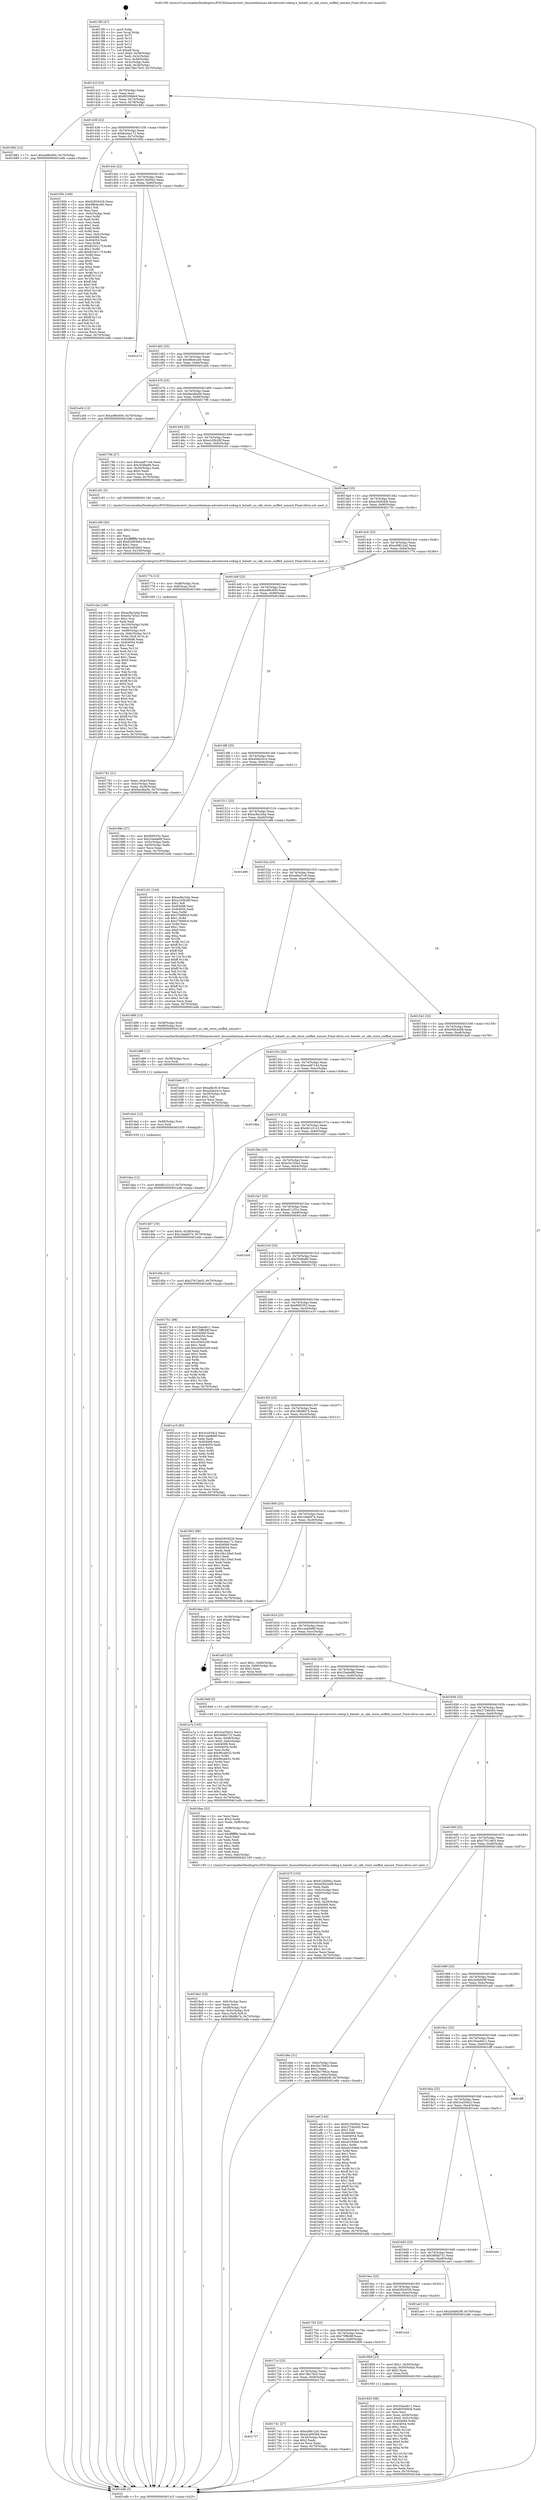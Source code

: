 digraph "0x4013f0" {
  label = "0x4013f0 (/mnt/c/Users/mathe/Desktop/tcc/POCII/binaries/extr_linuxnetbatman-advnetwork-coding.h_batadv_nc_skb_store_sniffed_unicast_Final-ollvm.out::main(0))"
  labelloc = "t"
  node[shape=record]

  Entry [label="",width=0.3,height=0.3,shape=circle,fillcolor=black,style=filled]
  "0x40141f" [label="{
     0x40141f [23]\l
     | [instrs]\l
     &nbsp;&nbsp;0x40141f \<+3\>: mov -0x70(%rbp),%eax\l
     &nbsp;&nbsp;0x401422 \<+2\>: mov %eax,%ecx\l
     &nbsp;&nbsp;0x401424 \<+6\>: sub $0x803568c8,%ecx\l
     &nbsp;&nbsp;0x40142a \<+3\>: mov %eax,-0x74(%rbp)\l
     &nbsp;&nbsp;0x40142d \<+3\>: mov %ecx,-0x78(%rbp)\l
     &nbsp;&nbsp;0x401430 \<+6\>: je 0000000000401882 \<main+0x492\>\l
  }"]
  "0x401882" [label="{
     0x401882 [12]\l
     | [instrs]\l
     &nbsp;&nbsp;0x401882 \<+7\>: movl $0xa4f6c600,-0x70(%rbp)\l
     &nbsp;&nbsp;0x401889 \<+5\>: jmp 0000000000401edb \<main+0xaeb\>\l
  }"]
  "0x401436" [label="{
     0x401436 [22]\l
     | [instrs]\l
     &nbsp;&nbsp;0x401436 \<+5\>: jmp 000000000040143b \<main+0x4b\>\l
     &nbsp;&nbsp;0x40143b \<+3\>: mov -0x74(%rbp),%eax\l
     &nbsp;&nbsp;0x40143e \<+5\>: sub $0x8ceea172,%eax\l
     &nbsp;&nbsp;0x401443 \<+3\>: mov %eax,-0x7c(%rbp)\l
     &nbsp;&nbsp;0x401446 \<+6\>: je 000000000040195b \<main+0x56b\>\l
  }"]
  Exit [label="",width=0.3,height=0.3,shape=circle,fillcolor=black,style=filled,peripheries=2]
  "0x40195b" [label="{
     0x40195b [169]\l
     | [instrs]\l
     &nbsp;&nbsp;0x40195b \<+5\>: mov $0x62834526,%eax\l
     &nbsp;&nbsp;0x401960 \<+5\>: mov $0x98b4ccb0,%ecx\l
     &nbsp;&nbsp;0x401965 \<+2\>: mov $0x1,%dl\l
     &nbsp;&nbsp;0x401967 \<+2\>: xor %esi,%esi\l
     &nbsp;&nbsp;0x401969 \<+3\>: mov -0x5c(%rbp),%edi\l
     &nbsp;&nbsp;0x40196c \<+3\>: mov %esi,%r8d\l
     &nbsp;&nbsp;0x40196f \<+3\>: sub %edi,%r8d\l
     &nbsp;&nbsp;0x401972 \<+2\>: mov %esi,%edi\l
     &nbsp;&nbsp;0x401974 \<+3\>: sub $0x1,%edi\l
     &nbsp;&nbsp;0x401977 \<+3\>: add %edi,%r8d\l
     &nbsp;&nbsp;0x40197a \<+3\>: sub %r8d,%esi\l
     &nbsp;&nbsp;0x40197d \<+3\>: mov %esi,-0x5c(%rbp)\l
     &nbsp;&nbsp;0x401980 \<+7\>: mov 0x404068,%esi\l
     &nbsp;&nbsp;0x401987 \<+7\>: mov 0x404054,%edi\l
     &nbsp;&nbsp;0x40198e \<+3\>: mov %esi,%r8d\l
     &nbsp;&nbsp;0x401991 \<+7\>: sub $0x823d117f,%r8d\l
     &nbsp;&nbsp;0x401998 \<+4\>: sub $0x1,%r8d\l
     &nbsp;&nbsp;0x40199c \<+7\>: add $0x823d117f,%r8d\l
     &nbsp;&nbsp;0x4019a3 \<+4\>: imul %r8d,%esi\l
     &nbsp;&nbsp;0x4019a7 \<+3\>: and $0x1,%esi\l
     &nbsp;&nbsp;0x4019aa \<+3\>: cmp $0x0,%esi\l
     &nbsp;&nbsp;0x4019ad \<+4\>: sete %r9b\l
     &nbsp;&nbsp;0x4019b1 \<+3\>: cmp $0xa,%edi\l
     &nbsp;&nbsp;0x4019b4 \<+4\>: setl %r10b\l
     &nbsp;&nbsp;0x4019b8 \<+3\>: mov %r9b,%r11b\l
     &nbsp;&nbsp;0x4019bb \<+4\>: xor $0xff,%r11b\l
     &nbsp;&nbsp;0x4019bf \<+3\>: mov %r10b,%bl\l
     &nbsp;&nbsp;0x4019c2 \<+3\>: xor $0xff,%bl\l
     &nbsp;&nbsp;0x4019c5 \<+3\>: xor $0x0,%dl\l
     &nbsp;&nbsp;0x4019c8 \<+3\>: mov %r11b,%r14b\l
     &nbsp;&nbsp;0x4019cb \<+4\>: and $0x0,%r14b\l
     &nbsp;&nbsp;0x4019cf \<+3\>: and %dl,%r9b\l
     &nbsp;&nbsp;0x4019d2 \<+3\>: mov %bl,%r15b\l
     &nbsp;&nbsp;0x4019d5 \<+4\>: and $0x0,%r15b\l
     &nbsp;&nbsp;0x4019d9 \<+3\>: and %dl,%r10b\l
     &nbsp;&nbsp;0x4019dc \<+3\>: or %r9b,%r14b\l
     &nbsp;&nbsp;0x4019df \<+3\>: or %r10b,%r15b\l
     &nbsp;&nbsp;0x4019e2 \<+3\>: xor %r15b,%r14b\l
     &nbsp;&nbsp;0x4019e5 \<+3\>: or %bl,%r11b\l
     &nbsp;&nbsp;0x4019e8 \<+4\>: xor $0xff,%r11b\l
     &nbsp;&nbsp;0x4019ec \<+3\>: or $0x0,%dl\l
     &nbsp;&nbsp;0x4019ef \<+3\>: and %dl,%r11b\l
     &nbsp;&nbsp;0x4019f2 \<+3\>: or %r11b,%r14b\l
     &nbsp;&nbsp;0x4019f5 \<+4\>: test $0x1,%r14b\l
     &nbsp;&nbsp;0x4019f9 \<+3\>: cmovne %ecx,%eax\l
     &nbsp;&nbsp;0x4019fc \<+3\>: mov %eax,-0x70(%rbp)\l
     &nbsp;&nbsp;0x4019ff \<+5\>: jmp 0000000000401edb \<main+0xaeb\>\l
  }"]
  "0x40144c" [label="{
     0x40144c [22]\l
     | [instrs]\l
     &nbsp;&nbsp;0x40144c \<+5\>: jmp 0000000000401451 \<main+0x61\>\l
     &nbsp;&nbsp;0x401451 \<+3\>: mov -0x74(%rbp),%eax\l
     &nbsp;&nbsp;0x401454 \<+5\>: sub $0x912b0942,%eax\l
     &nbsp;&nbsp;0x401459 \<+3\>: mov %eax,-0x80(%rbp)\l
     &nbsp;&nbsp;0x40145c \<+6\>: je 0000000000401e7a \<main+0xa8a\>\l
  }"]
  "0x401dae" [label="{
     0x401dae [12]\l
     | [instrs]\l
     &nbsp;&nbsp;0x401dae \<+7\>: movl $0xdb1c21c3,-0x70(%rbp)\l
     &nbsp;&nbsp;0x401db5 \<+5\>: jmp 0000000000401edb \<main+0xaeb\>\l
  }"]
  "0x401e7a" [label="{
     0x401e7a\l
  }", style=dashed]
  "0x401462" [label="{
     0x401462 [25]\l
     | [instrs]\l
     &nbsp;&nbsp;0x401462 \<+5\>: jmp 0000000000401467 \<main+0x77\>\l
     &nbsp;&nbsp;0x401467 \<+3\>: mov -0x74(%rbp),%eax\l
     &nbsp;&nbsp;0x40146a \<+5\>: sub $0x98b4ccb0,%eax\l
     &nbsp;&nbsp;0x40146f \<+6\>: mov %eax,-0x84(%rbp)\l
     &nbsp;&nbsp;0x401475 \<+6\>: je 0000000000401a04 \<main+0x614\>\l
  }"]
  "0x401da2" [label="{
     0x401da2 [12]\l
     | [instrs]\l
     &nbsp;&nbsp;0x401da2 \<+4\>: mov -0x68(%rbp),%rsi\l
     &nbsp;&nbsp;0x401da6 \<+3\>: mov %rsi,%rdi\l
     &nbsp;&nbsp;0x401da9 \<+5\>: call 0000000000401030 \<free@plt\>\l
     | [calls]\l
     &nbsp;&nbsp;0x401030 \{1\} (unknown)\l
  }"]
  "0x401a04" [label="{
     0x401a04 [12]\l
     | [instrs]\l
     &nbsp;&nbsp;0x401a04 \<+7\>: movl $0xa4f6c600,-0x70(%rbp)\l
     &nbsp;&nbsp;0x401a0b \<+5\>: jmp 0000000000401edb \<main+0xaeb\>\l
  }"]
  "0x40147b" [label="{
     0x40147b [25]\l
     | [instrs]\l
     &nbsp;&nbsp;0x40147b \<+5\>: jmp 0000000000401480 \<main+0x90\>\l
     &nbsp;&nbsp;0x401480 \<+3\>: mov -0x74(%rbp),%eax\l
     &nbsp;&nbsp;0x401483 \<+5\>: sub $0x9acdbe5b,%eax\l
     &nbsp;&nbsp;0x401488 \<+6\>: mov %eax,-0x88(%rbp)\l
     &nbsp;&nbsp;0x40148e \<+6\>: je 0000000000401796 \<main+0x3a6\>\l
  }"]
  "0x401d96" [label="{
     0x401d96 [12]\l
     | [instrs]\l
     &nbsp;&nbsp;0x401d96 \<+4\>: mov -0x58(%rbp),%rsi\l
     &nbsp;&nbsp;0x401d9a \<+3\>: mov %rsi,%rdi\l
     &nbsp;&nbsp;0x401d9d \<+5\>: call 0000000000401030 \<free@plt\>\l
     | [calls]\l
     &nbsp;&nbsp;0x401030 \{1\} (unknown)\l
  }"]
  "0x401796" [label="{
     0x401796 [27]\l
     | [instrs]\l
     &nbsp;&nbsp;0x401796 \<+5\>: mov $0xcea87144,%eax\l
     &nbsp;&nbsp;0x40179b \<+5\>: mov $0x3548a89,%ecx\l
     &nbsp;&nbsp;0x4017a0 \<+3\>: mov -0x30(%rbp),%edx\l
     &nbsp;&nbsp;0x4017a3 \<+3\>: cmp $0x0,%edx\l
     &nbsp;&nbsp;0x4017a6 \<+3\>: cmove %ecx,%eax\l
     &nbsp;&nbsp;0x4017a9 \<+3\>: mov %eax,-0x70(%rbp)\l
     &nbsp;&nbsp;0x4017ac \<+5\>: jmp 0000000000401edb \<main+0xaeb\>\l
  }"]
  "0x401494" [label="{
     0x401494 [25]\l
     | [instrs]\l
     &nbsp;&nbsp;0x401494 \<+5\>: jmp 0000000000401499 \<main+0xa9\>\l
     &nbsp;&nbsp;0x401499 \<+3\>: mov -0x74(%rbp),%eax\l
     &nbsp;&nbsp;0x40149c \<+5\>: sub $0xa1d3b28f,%eax\l
     &nbsp;&nbsp;0x4014a1 \<+6\>: mov %eax,-0x8c(%rbp)\l
     &nbsp;&nbsp;0x4014a7 \<+6\>: je 0000000000401c91 \<main+0x8a1\>\l
  }"]
  "0x401cbe" [label="{
     0x401cbe [160]\l
     | [instrs]\l
     &nbsp;&nbsp;0x401cbe \<+5\>: mov $0xac8a1b4a,%ecx\l
     &nbsp;&nbsp;0x401cc3 \<+5\>: mov $0xe5a7d3a3,%edx\l
     &nbsp;&nbsp;0x401cc8 \<+3\>: mov $0x1,%sil\l
     &nbsp;&nbsp;0x401ccb \<+2\>: xor %edi,%edi\l
     &nbsp;&nbsp;0x401ccd \<+7\>: mov -0x100(%rbp),%r8d\l
     &nbsp;&nbsp;0x401cd4 \<+4\>: imul %eax,%r8d\l
     &nbsp;&nbsp;0x401cd8 \<+4\>: mov -0x68(%rbp),%r9\l
     &nbsp;&nbsp;0x401cdc \<+4\>: movslq -0x6c(%rbp),%r10\l
     &nbsp;&nbsp;0x401ce0 \<+4\>: mov %r8d,(%r9,%r10,4)\l
     &nbsp;&nbsp;0x401ce4 \<+7\>: mov 0x404068,%eax\l
     &nbsp;&nbsp;0x401ceb \<+8\>: mov 0x404054,%r8d\l
     &nbsp;&nbsp;0x401cf3 \<+3\>: sub $0x1,%edi\l
     &nbsp;&nbsp;0x401cf6 \<+3\>: mov %eax,%r11d\l
     &nbsp;&nbsp;0x401cf9 \<+3\>: add %edi,%r11d\l
     &nbsp;&nbsp;0x401cfc \<+4\>: imul %r11d,%eax\l
     &nbsp;&nbsp;0x401d00 \<+3\>: and $0x1,%eax\l
     &nbsp;&nbsp;0x401d03 \<+3\>: cmp $0x0,%eax\l
     &nbsp;&nbsp;0x401d06 \<+3\>: sete %bl\l
     &nbsp;&nbsp;0x401d09 \<+4\>: cmp $0xa,%r8d\l
     &nbsp;&nbsp;0x401d0d \<+4\>: setl %r14b\l
     &nbsp;&nbsp;0x401d11 \<+3\>: mov %bl,%r15b\l
     &nbsp;&nbsp;0x401d14 \<+4\>: xor $0xff,%r15b\l
     &nbsp;&nbsp;0x401d18 \<+3\>: mov %r14b,%r12b\l
     &nbsp;&nbsp;0x401d1b \<+4\>: xor $0xff,%r12b\l
     &nbsp;&nbsp;0x401d1f \<+4\>: xor $0x0,%sil\l
     &nbsp;&nbsp;0x401d23 \<+3\>: mov %r15b,%r13b\l
     &nbsp;&nbsp;0x401d26 \<+4\>: and $0x0,%r13b\l
     &nbsp;&nbsp;0x401d2a \<+3\>: and %sil,%bl\l
     &nbsp;&nbsp;0x401d2d \<+3\>: mov %r12b,%al\l
     &nbsp;&nbsp;0x401d30 \<+2\>: and $0x0,%al\l
     &nbsp;&nbsp;0x401d32 \<+3\>: and %sil,%r14b\l
     &nbsp;&nbsp;0x401d35 \<+3\>: or %bl,%r13b\l
     &nbsp;&nbsp;0x401d38 \<+3\>: or %r14b,%al\l
     &nbsp;&nbsp;0x401d3b \<+3\>: xor %al,%r13b\l
     &nbsp;&nbsp;0x401d3e \<+3\>: or %r12b,%r15b\l
     &nbsp;&nbsp;0x401d41 \<+4\>: xor $0xff,%r15b\l
     &nbsp;&nbsp;0x401d45 \<+4\>: or $0x0,%sil\l
     &nbsp;&nbsp;0x401d49 \<+3\>: and %sil,%r15b\l
     &nbsp;&nbsp;0x401d4c \<+3\>: or %r15b,%r13b\l
     &nbsp;&nbsp;0x401d4f \<+4\>: test $0x1,%r13b\l
     &nbsp;&nbsp;0x401d53 \<+3\>: cmovne %edx,%ecx\l
     &nbsp;&nbsp;0x401d56 \<+3\>: mov %ecx,-0x70(%rbp)\l
     &nbsp;&nbsp;0x401d59 \<+5\>: jmp 0000000000401edb \<main+0xaeb\>\l
  }"]
  "0x401c91" [label="{
     0x401c91 [5]\l
     | [instrs]\l
     &nbsp;&nbsp;0x401c91 \<+5\>: call 0000000000401160 \<next_i\>\l
     | [calls]\l
     &nbsp;&nbsp;0x401160 \{1\} (/mnt/c/Users/mathe/Desktop/tcc/POCII/binaries/extr_linuxnetbatman-advnetwork-coding.h_batadv_nc_skb_store_sniffed_unicast_Final-ollvm.out::next_i)\l
  }"]
  "0x4014ad" [label="{
     0x4014ad [25]\l
     | [instrs]\l
     &nbsp;&nbsp;0x4014ad \<+5\>: jmp 00000000004014b2 \<main+0xc2\>\l
     &nbsp;&nbsp;0x4014b2 \<+3\>: mov -0x74(%rbp),%eax\l
     &nbsp;&nbsp;0x4014b5 \<+5\>: sub $0xa24063b8,%eax\l
     &nbsp;&nbsp;0x4014ba \<+6\>: mov %eax,-0x90(%rbp)\l
     &nbsp;&nbsp;0x4014c0 \<+6\>: je 000000000040175c \<main+0x36c\>\l
  }"]
  "0x401c96" [label="{
     0x401c96 [40]\l
     | [instrs]\l
     &nbsp;&nbsp;0x401c96 \<+5\>: mov $0x2,%ecx\l
     &nbsp;&nbsp;0x401c9b \<+1\>: cltd\l
     &nbsp;&nbsp;0x401c9c \<+2\>: idiv %ecx\l
     &nbsp;&nbsp;0x401c9e \<+6\>: imul $0xfffffffe,%edx,%ecx\l
     &nbsp;&nbsp;0x401ca4 \<+6\>: add $0x92d93b63,%ecx\l
     &nbsp;&nbsp;0x401caa \<+3\>: add $0x1,%ecx\l
     &nbsp;&nbsp;0x401cad \<+6\>: sub $0x92d93b63,%ecx\l
     &nbsp;&nbsp;0x401cb3 \<+6\>: mov %ecx,-0x100(%rbp)\l
     &nbsp;&nbsp;0x401cb9 \<+5\>: call 0000000000401160 \<next_i\>\l
     | [calls]\l
     &nbsp;&nbsp;0x401160 \{1\} (/mnt/c/Users/mathe/Desktop/tcc/POCII/binaries/extr_linuxnetbatman-advnetwork-coding.h_batadv_nc_skb_store_sniffed_unicast_Final-ollvm.out::next_i)\l
  }"]
  "0x40175c" [label="{
     0x40175c\l
  }", style=dashed]
  "0x4014c6" [label="{
     0x4014c6 [25]\l
     | [instrs]\l
     &nbsp;&nbsp;0x4014c6 \<+5\>: jmp 00000000004014cb \<main+0xdb\>\l
     &nbsp;&nbsp;0x4014cb \<+3\>: mov -0x74(%rbp),%eax\l
     &nbsp;&nbsp;0x4014ce \<+5\>: sub $0xa39612a5,%eax\l
     &nbsp;&nbsp;0x4014d3 \<+6\>: mov %eax,-0x94(%rbp)\l
     &nbsp;&nbsp;0x4014d9 \<+6\>: je 0000000000401774 \<main+0x384\>\l
  }"]
  "0x401a7a" [label="{
     0x401a7a [105]\l
     | [instrs]\l
     &nbsp;&nbsp;0x401a7a \<+5\>: mov $0x3ca55dc2,%ecx\l
     &nbsp;&nbsp;0x401a7f \<+5\>: mov $0x56fdd731,%edx\l
     &nbsp;&nbsp;0x401a84 \<+4\>: mov %rax,-0x68(%rbp)\l
     &nbsp;&nbsp;0x401a88 \<+7\>: movl $0x0,-0x6c(%rbp)\l
     &nbsp;&nbsp;0x401a8f \<+7\>: mov 0x404068,%esi\l
     &nbsp;&nbsp;0x401a96 \<+8\>: mov 0x404054,%r8d\l
     &nbsp;&nbsp;0x401a9e \<+3\>: mov %esi,%r9d\l
     &nbsp;&nbsp;0x401aa1 \<+7\>: add $0x96cafe32,%r9d\l
     &nbsp;&nbsp;0x401aa8 \<+4\>: sub $0x1,%r9d\l
     &nbsp;&nbsp;0x401aac \<+7\>: sub $0x96cafe32,%r9d\l
     &nbsp;&nbsp;0x401ab3 \<+4\>: imul %r9d,%esi\l
     &nbsp;&nbsp;0x401ab7 \<+3\>: and $0x1,%esi\l
     &nbsp;&nbsp;0x401aba \<+3\>: cmp $0x0,%esi\l
     &nbsp;&nbsp;0x401abd \<+4\>: sete %r10b\l
     &nbsp;&nbsp;0x401ac1 \<+4\>: cmp $0xa,%r8d\l
     &nbsp;&nbsp;0x401ac5 \<+4\>: setl %r11b\l
     &nbsp;&nbsp;0x401ac9 \<+3\>: mov %r10b,%bl\l
     &nbsp;&nbsp;0x401acc \<+3\>: and %r11b,%bl\l
     &nbsp;&nbsp;0x401acf \<+3\>: xor %r11b,%r10b\l
     &nbsp;&nbsp;0x401ad2 \<+3\>: or %r10b,%bl\l
     &nbsp;&nbsp;0x401ad5 \<+3\>: test $0x1,%bl\l
     &nbsp;&nbsp;0x401ad8 \<+3\>: cmovne %edx,%ecx\l
     &nbsp;&nbsp;0x401adb \<+3\>: mov %ecx,-0x70(%rbp)\l
     &nbsp;&nbsp;0x401ade \<+5\>: jmp 0000000000401edb \<main+0xaeb\>\l
  }"]
  "0x401774" [label="{
     0x401774 [13]\l
     | [instrs]\l
     &nbsp;&nbsp;0x401774 \<+4\>: mov -0x48(%rbp),%rax\l
     &nbsp;&nbsp;0x401778 \<+4\>: mov 0x8(%rax),%rdi\l
     &nbsp;&nbsp;0x40177c \<+5\>: call 0000000000401060 \<atoi@plt\>\l
     | [calls]\l
     &nbsp;&nbsp;0x401060 \{1\} (unknown)\l
  }"]
  "0x4014df" [label="{
     0x4014df [25]\l
     | [instrs]\l
     &nbsp;&nbsp;0x4014df \<+5\>: jmp 00000000004014e4 \<main+0xf4\>\l
     &nbsp;&nbsp;0x4014e4 \<+3\>: mov -0x74(%rbp),%eax\l
     &nbsp;&nbsp;0x4014e7 \<+5\>: sub $0xa4f6c600,%eax\l
     &nbsp;&nbsp;0x4014ec \<+6\>: mov %eax,-0x98(%rbp)\l
     &nbsp;&nbsp;0x4014f2 \<+6\>: je 000000000040188e \<main+0x49e\>\l
  }"]
  "0x4018e2" [label="{
     0x4018e2 [33]\l
     | [instrs]\l
     &nbsp;&nbsp;0x4018e2 \<+6\>: mov -0xfc(%rbp),%ecx\l
     &nbsp;&nbsp;0x4018e8 \<+3\>: imul %eax,%ecx\l
     &nbsp;&nbsp;0x4018eb \<+4\>: mov -0x58(%rbp),%r8\l
     &nbsp;&nbsp;0x4018ef \<+4\>: movslq -0x5c(%rbp),%r9\l
     &nbsp;&nbsp;0x4018f3 \<+4\>: mov %ecx,(%r8,%r9,4)\l
     &nbsp;&nbsp;0x4018f7 \<+7\>: movl $0x186d8b74,-0x70(%rbp)\l
     &nbsp;&nbsp;0x4018fe \<+5\>: jmp 0000000000401edb \<main+0xaeb\>\l
  }"]
  "0x40188e" [label="{
     0x40188e [27]\l
     | [instrs]\l
     &nbsp;&nbsp;0x40188e \<+5\>: mov $0xf095352,%eax\l
     &nbsp;&nbsp;0x401893 \<+5\>: mov $0x23adad6f,%ecx\l
     &nbsp;&nbsp;0x401898 \<+3\>: mov -0x5c(%rbp),%edx\l
     &nbsp;&nbsp;0x40189b \<+3\>: cmp -0x50(%rbp),%edx\l
     &nbsp;&nbsp;0x40189e \<+3\>: cmovl %ecx,%eax\l
     &nbsp;&nbsp;0x4018a1 \<+3\>: mov %eax,-0x70(%rbp)\l
     &nbsp;&nbsp;0x4018a4 \<+5\>: jmp 0000000000401edb \<main+0xaeb\>\l
  }"]
  "0x4014f8" [label="{
     0x4014f8 [25]\l
     | [instrs]\l
     &nbsp;&nbsp;0x4014f8 \<+5\>: jmp 00000000004014fd \<main+0x10d\>\l
     &nbsp;&nbsp;0x4014fd \<+3\>: mov -0x74(%rbp),%eax\l
     &nbsp;&nbsp;0x401500 \<+5\>: sub $0xa5eb241e,%eax\l
     &nbsp;&nbsp;0x401505 \<+6\>: mov %eax,-0x9c(%rbp)\l
     &nbsp;&nbsp;0x40150b \<+6\>: je 0000000000401c01 \<main+0x811\>\l
  }"]
  "0x4018ae" [label="{
     0x4018ae [52]\l
     | [instrs]\l
     &nbsp;&nbsp;0x4018ae \<+2\>: xor %ecx,%ecx\l
     &nbsp;&nbsp;0x4018b0 \<+5\>: mov $0x2,%edx\l
     &nbsp;&nbsp;0x4018b5 \<+6\>: mov %edx,-0xf8(%rbp)\l
     &nbsp;&nbsp;0x4018bb \<+1\>: cltd\l
     &nbsp;&nbsp;0x4018bc \<+6\>: mov -0xf8(%rbp),%esi\l
     &nbsp;&nbsp;0x4018c2 \<+2\>: idiv %esi\l
     &nbsp;&nbsp;0x4018c4 \<+6\>: imul $0xfffffffe,%edx,%edx\l
     &nbsp;&nbsp;0x4018ca \<+2\>: mov %ecx,%edi\l
     &nbsp;&nbsp;0x4018cc \<+2\>: sub %edx,%edi\l
     &nbsp;&nbsp;0x4018ce \<+2\>: mov %ecx,%edx\l
     &nbsp;&nbsp;0x4018d0 \<+3\>: sub $0x1,%edx\l
     &nbsp;&nbsp;0x4018d3 \<+2\>: add %edx,%edi\l
     &nbsp;&nbsp;0x4018d5 \<+2\>: sub %edi,%ecx\l
     &nbsp;&nbsp;0x4018d7 \<+6\>: mov %ecx,-0xfc(%rbp)\l
     &nbsp;&nbsp;0x4018dd \<+5\>: call 0000000000401160 \<next_i\>\l
     | [calls]\l
     &nbsp;&nbsp;0x401160 \{1\} (/mnt/c/Users/mathe/Desktop/tcc/POCII/binaries/extr_linuxnetbatman-advnetwork-coding.h_batadv_nc_skb_store_sniffed_unicast_Final-ollvm.out::next_i)\l
  }"]
  "0x401c01" [label="{
     0x401c01 [144]\l
     | [instrs]\l
     &nbsp;&nbsp;0x401c01 \<+5\>: mov $0xac8a1b4a,%eax\l
     &nbsp;&nbsp;0x401c06 \<+5\>: mov $0xa1d3b28f,%ecx\l
     &nbsp;&nbsp;0x401c0b \<+2\>: mov $0x1,%dl\l
     &nbsp;&nbsp;0x401c0d \<+7\>: mov 0x404068,%esi\l
     &nbsp;&nbsp;0x401c14 \<+7\>: mov 0x404054,%edi\l
     &nbsp;&nbsp;0x401c1b \<+3\>: mov %esi,%r8d\l
     &nbsp;&nbsp;0x401c1e \<+7\>: add $0x37fe89cd,%r8d\l
     &nbsp;&nbsp;0x401c25 \<+4\>: sub $0x1,%r8d\l
     &nbsp;&nbsp;0x401c29 \<+7\>: sub $0x37fe89cd,%r8d\l
     &nbsp;&nbsp;0x401c30 \<+4\>: imul %r8d,%esi\l
     &nbsp;&nbsp;0x401c34 \<+3\>: and $0x1,%esi\l
     &nbsp;&nbsp;0x401c37 \<+3\>: cmp $0x0,%esi\l
     &nbsp;&nbsp;0x401c3a \<+4\>: sete %r9b\l
     &nbsp;&nbsp;0x401c3e \<+3\>: cmp $0xa,%edi\l
     &nbsp;&nbsp;0x401c41 \<+4\>: setl %r10b\l
     &nbsp;&nbsp;0x401c45 \<+3\>: mov %r9b,%r11b\l
     &nbsp;&nbsp;0x401c48 \<+4\>: xor $0xff,%r11b\l
     &nbsp;&nbsp;0x401c4c \<+3\>: mov %r10b,%bl\l
     &nbsp;&nbsp;0x401c4f \<+3\>: xor $0xff,%bl\l
     &nbsp;&nbsp;0x401c52 \<+3\>: xor $0x1,%dl\l
     &nbsp;&nbsp;0x401c55 \<+3\>: mov %r11b,%r14b\l
     &nbsp;&nbsp;0x401c58 \<+4\>: and $0xff,%r14b\l
     &nbsp;&nbsp;0x401c5c \<+3\>: and %dl,%r9b\l
     &nbsp;&nbsp;0x401c5f \<+3\>: mov %bl,%r15b\l
     &nbsp;&nbsp;0x401c62 \<+4\>: and $0xff,%r15b\l
     &nbsp;&nbsp;0x401c66 \<+3\>: and %dl,%r10b\l
     &nbsp;&nbsp;0x401c69 \<+3\>: or %r9b,%r14b\l
     &nbsp;&nbsp;0x401c6c \<+3\>: or %r10b,%r15b\l
     &nbsp;&nbsp;0x401c6f \<+3\>: xor %r15b,%r14b\l
     &nbsp;&nbsp;0x401c72 \<+3\>: or %bl,%r11b\l
     &nbsp;&nbsp;0x401c75 \<+4\>: xor $0xff,%r11b\l
     &nbsp;&nbsp;0x401c79 \<+3\>: or $0x1,%dl\l
     &nbsp;&nbsp;0x401c7c \<+3\>: and %dl,%r11b\l
     &nbsp;&nbsp;0x401c7f \<+3\>: or %r11b,%r14b\l
     &nbsp;&nbsp;0x401c82 \<+4\>: test $0x1,%r14b\l
     &nbsp;&nbsp;0x401c86 \<+3\>: cmovne %ecx,%eax\l
     &nbsp;&nbsp;0x401c89 \<+3\>: mov %eax,-0x70(%rbp)\l
     &nbsp;&nbsp;0x401c8c \<+5\>: jmp 0000000000401edb \<main+0xaeb\>\l
  }"]
  "0x401511" [label="{
     0x401511 [25]\l
     | [instrs]\l
     &nbsp;&nbsp;0x401511 \<+5\>: jmp 0000000000401516 \<main+0x126\>\l
     &nbsp;&nbsp;0x401516 \<+3\>: mov -0x74(%rbp),%eax\l
     &nbsp;&nbsp;0x401519 \<+5\>: sub $0xac8a1b4a,%eax\l
     &nbsp;&nbsp;0x40151e \<+6\>: mov %eax,-0xa0(%rbp)\l
     &nbsp;&nbsp;0x401524 \<+6\>: je 0000000000401e86 \<main+0xa96\>\l
  }"]
  "0x401820" [label="{
     0x401820 [98]\l
     | [instrs]\l
     &nbsp;&nbsp;0x401820 \<+5\>: mov $0x35ea4611,%ecx\l
     &nbsp;&nbsp;0x401825 \<+5\>: mov $0x803568c8,%edx\l
     &nbsp;&nbsp;0x40182a \<+2\>: xor %esi,%esi\l
     &nbsp;&nbsp;0x40182c \<+4\>: mov %rax,-0x58(%rbp)\l
     &nbsp;&nbsp;0x401830 \<+7\>: movl $0x0,-0x5c(%rbp)\l
     &nbsp;&nbsp;0x401837 \<+8\>: mov 0x404068,%r8d\l
     &nbsp;&nbsp;0x40183f \<+8\>: mov 0x404054,%r9d\l
     &nbsp;&nbsp;0x401847 \<+3\>: sub $0x1,%esi\l
     &nbsp;&nbsp;0x40184a \<+3\>: mov %r8d,%r10d\l
     &nbsp;&nbsp;0x40184d \<+3\>: add %esi,%r10d\l
     &nbsp;&nbsp;0x401850 \<+4\>: imul %r10d,%r8d\l
     &nbsp;&nbsp;0x401854 \<+4\>: and $0x1,%r8d\l
     &nbsp;&nbsp;0x401858 \<+4\>: cmp $0x0,%r8d\l
     &nbsp;&nbsp;0x40185c \<+4\>: sete %r11b\l
     &nbsp;&nbsp;0x401860 \<+4\>: cmp $0xa,%r9d\l
     &nbsp;&nbsp;0x401864 \<+3\>: setl %bl\l
     &nbsp;&nbsp;0x401867 \<+3\>: mov %r11b,%r14b\l
     &nbsp;&nbsp;0x40186a \<+3\>: and %bl,%r14b\l
     &nbsp;&nbsp;0x40186d \<+3\>: xor %bl,%r11b\l
     &nbsp;&nbsp;0x401870 \<+3\>: or %r11b,%r14b\l
     &nbsp;&nbsp;0x401873 \<+4\>: test $0x1,%r14b\l
     &nbsp;&nbsp;0x401877 \<+3\>: cmovne %edx,%ecx\l
     &nbsp;&nbsp;0x40187a \<+3\>: mov %ecx,-0x70(%rbp)\l
     &nbsp;&nbsp;0x40187d \<+5\>: jmp 0000000000401edb \<main+0xaeb\>\l
  }"]
  "0x401e86" [label="{
     0x401e86\l
  }", style=dashed]
  "0x40152a" [label="{
     0x40152a [25]\l
     | [instrs]\l
     &nbsp;&nbsp;0x40152a \<+5\>: jmp 000000000040152f \<main+0x13f\>\l
     &nbsp;&nbsp;0x40152f \<+3\>: mov -0x74(%rbp),%eax\l
     &nbsp;&nbsp;0x401532 \<+5\>: sub $0xadbcf1c9,%eax\l
     &nbsp;&nbsp;0x401537 \<+6\>: mov %eax,-0xa4(%rbp)\l
     &nbsp;&nbsp;0x40153d \<+6\>: je 0000000000401d89 \<main+0x999\>\l
  }"]
  "0x401781" [label="{
     0x401781 [21]\l
     | [instrs]\l
     &nbsp;&nbsp;0x401781 \<+3\>: mov %eax,-0x4c(%rbp)\l
     &nbsp;&nbsp;0x401784 \<+3\>: mov -0x4c(%rbp),%eax\l
     &nbsp;&nbsp;0x401787 \<+3\>: mov %eax,-0x30(%rbp)\l
     &nbsp;&nbsp;0x40178a \<+7\>: movl $0x9acdbe5b,-0x70(%rbp)\l
     &nbsp;&nbsp;0x401791 \<+5\>: jmp 0000000000401edb \<main+0xaeb\>\l
  }"]
  "0x401d89" [label="{
     0x401d89 [13]\l
     | [instrs]\l
     &nbsp;&nbsp;0x401d89 \<+4\>: mov -0x58(%rbp),%rdi\l
     &nbsp;&nbsp;0x401d8d \<+4\>: mov -0x68(%rbp),%rsi\l
     &nbsp;&nbsp;0x401d91 \<+5\>: call 00000000004013e0 \<batadv_nc_skb_store_sniffed_unicast\>\l
     | [calls]\l
     &nbsp;&nbsp;0x4013e0 \{1\} (/mnt/c/Users/mathe/Desktop/tcc/POCII/binaries/extr_linuxnetbatman-advnetwork-coding.h_batadv_nc_skb_store_sniffed_unicast_Final-ollvm.out::batadv_nc_skb_store_sniffed_unicast)\l
  }"]
  "0x401543" [label="{
     0x401543 [25]\l
     | [instrs]\l
     &nbsp;&nbsp;0x401543 \<+5\>: jmp 0000000000401548 \<main+0x158\>\l
     &nbsp;&nbsp;0x401548 \<+3\>: mov -0x74(%rbp),%eax\l
     &nbsp;&nbsp;0x40154b \<+5\>: sub $0xb04b2e08,%eax\l
     &nbsp;&nbsp;0x401550 \<+6\>: mov %eax,-0xa8(%rbp)\l
     &nbsp;&nbsp;0x401556 \<+6\>: je 0000000000401be6 \<main+0x7f6\>\l
  }"]
  "0x4013f0" [label="{
     0x4013f0 [47]\l
     | [instrs]\l
     &nbsp;&nbsp;0x4013f0 \<+1\>: push %rbp\l
     &nbsp;&nbsp;0x4013f1 \<+3\>: mov %rsp,%rbp\l
     &nbsp;&nbsp;0x4013f4 \<+2\>: push %r15\l
     &nbsp;&nbsp;0x4013f6 \<+2\>: push %r14\l
     &nbsp;&nbsp;0x4013f8 \<+2\>: push %r13\l
     &nbsp;&nbsp;0x4013fa \<+2\>: push %r12\l
     &nbsp;&nbsp;0x4013fc \<+1\>: push %rbx\l
     &nbsp;&nbsp;0x4013fd \<+7\>: sub $0xe8,%rsp\l
     &nbsp;&nbsp;0x401404 \<+7\>: movl $0x0,-0x38(%rbp)\l
     &nbsp;&nbsp;0x40140b \<+3\>: mov %edi,-0x3c(%rbp)\l
     &nbsp;&nbsp;0x40140e \<+4\>: mov %rsi,-0x48(%rbp)\l
     &nbsp;&nbsp;0x401412 \<+3\>: mov -0x3c(%rbp),%edi\l
     &nbsp;&nbsp;0x401415 \<+3\>: mov %edi,-0x34(%rbp)\l
     &nbsp;&nbsp;0x401418 \<+7\>: movl $0x7dbc7bc5,-0x70(%rbp)\l
  }"]
  "0x401be6" [label="{
     0x401be6 [27]\l
     | [instrs]\l
     &nbsp;&nbsp;0x401be6 \<+5\>: mov $0xadbcf1c9,%eax\l
     &nbsp;&nbsp;0x401beb \<+5\>: mov $0xa5eb241e,%ecx\l
     &nbsp;&nbsp;0x401bf0 \<+3\>: mov -0x29(%rbp),%dl\l
     &nbsp;&nbsp;0x401bf3 \<+3\>: test $0x1,%dl\l
     &nbsp;&nbsp;0x401bf6 \<+3\>: cmovne %ecx,%eax\l
     &nbsp;&nbsp;0x401bf9 \<+3\>: mov %eax,-0x70(%rbp)\l
     &nbsp;&nbsp;0x401bfc \<+5\>: jmp 0000000000401edb \<main+0xaeb\>\l
  }"]
  "0x40155c" [label="{
     0x40155c [25]\l
     | [instrs]\l
     &nbsp;&nbsp;0x40155c \<+5\>: jmp 0000000000401561 \<main+0x171\>\l
     &nbsp;&nbsp;0x401561 \<+3\>: mov -0x74(%rbp),%eax\l
     &nbsp;&nbsp;0x401564 \<+5\>: sub $0xcea87144,%eax\l
     &nbsp;&nbsp;0x401569 \<+6\>: mov %eax,-0xac(%rbp)\l
     &nbsp;&nbsp;0x40156f \<+6\>: je 0000000000401dba \<main+0x9ca\>\l
  }"]
  "0x401edb" [label="{
     0x401edb [5]\l
     | [instrs]\l
     &nbsp;&nbsp;0x401edb \<+5\>: jmp 000000000040141f \<main+0x2f\>\l
  }"]
  "0x401dba" [label="{
     0x401dba\l
  }", style=dashed]
  "0x401575" [label="{
     0x401575 [25]\l
     | [instrs]\l
     &nbsp;&nbsp;0x401575 \<+5\>: jmp 000000000040157a \<main+0x18a\>\l
     &nbsp;&nbsp;0x40157a \<+3\>: mov -0x74(%rbp),%eax\l
     &nbsp;&nbsp;0x40157d \<+5\>: sub $0xdb1c21c3,%eax\l
     &nbsp;&nbsp;0x401582 \<+6\>: mov %eax,-0xb0(%rbp)\l
     &nbsp;&nbsp;0x401588 \<+6\>: je 0000000000401dd7 \<main+0x9e7\>\l
  }"]
  "0x401737" [label="{
     0x401737\l
  }", style=dashed]
  "0x401dd7" [label="{
     0x401dd7 [19]\l
     | [instrs]\l
     &nbsp;&nbsp;0x401dd7 \<+7\>: movl $0x0,-0x38(%rbp)\l
     &nbsp;&nbsp;0x401dde \<+7\>: movl $0x1dabf474,-0x70(%rbp)\l
     &nbsp;&nbsp;0x401de5 \<+5\>: jmp 0000000000401edb \<main+0xaeb\>\l
  }"]
  "0x40158e" [label="{
     0x40158e [25]\l
     | [instrs]\l
     &nbsp;&nbsp;0x40158e \<+5\>: jmp 0000000000401593 \<main+0x1a3\>\l
     &nbsp;&nbsp;0x401593 \<+3\>: mov -0x74(%rbp),%eax\l
     &nbsp;&nbsp;0x401596 \<+5\>: sub $0xe5a7d3a3,%eax\l
     &nbsp;&nbsp;0x40159b \<+6\>: mov %eax,-0xb4(%rbp)\l
     &nbsp;&nbsp;0x4015a1 \<+6\>: je 0000000000401d5e \<main+0x96e\>\l
  }"]
  "0x401741" [label="{
     0x401741 [27]\l
     | [instrs]\l
     &nbsp;&nbsp;0x401741 \<+5\>: mov $0xa39612a5,%eax\l
     &nbsp;&nbsp;0x401746 \<+5\>: mov $0xa24063b8,%ecx\l
     &nbsp;&nbsp;0x40174b \<+3\>: mov -0x34(%rbp),%edx\l
     &nbsp;&nbsp;0x40174e \<+3\>: cmp $0x2,%edx\l
     &nbsp;&nbsp;0x401751 \<+3\>: cmovne %ecx,%eax\l
     &nbsp;&nbsp;0x401754 \<+3\>: mov %eax,-0x70(%rbp)\l
     &nbsp;&nbsp;0x401757 \<+5\>: jmp 0000000000401edb \<main+0xaeb\>\l
  }"]
  "0x401d5e" [label="{
     0x401d5e [12]\l
     | [instrs]\l
     &nbsp;&nbsp;0x401d5e \<+7\>: movl $0x27613e03,-0x70(%rbp)\l
     &nbsp;&nbsp;0x401d65 \<+5\>: jmp 0000000000401edb \<main+0xaeb\>\l
  }"]
  "0x4015a7" [label="{
     0x4015a7 [25]\l
     | [instrs]\l
     &nbsp;&nbsp;0x4015a7 \<+5\>: jmp 00000000004015ac \<main+0x1bc\>\l
     &nbsp;&nbsp;0x4015ac \<+3\>: mov -0x74(%rbp),%eax\l
     &nbsp;&nbsp;0x4015af \<+5\>: sub $0xed112f1e,%eax\l
     &nbsp;&nbsp;0x4015b4 \<+6\>: mov %eax,-0xb8(%rbp)\l
     &nbsp;&nbsp;0x4015ba \<+6\>: je 0000000000401dc6 \<main+0x9d6\>\l
  }"]
  "0x40171e" [label="{
     0x40171e [25]\l
     | [instrs]\l
     &nbsp;&nbsp;0x40171e \<+5\>: jmp 0000000000401723 \<main+0x333\>\l
     &nbsp;&nbsp;0x401723 \<+3\>: mov -0x74(%rbp),%eax\l
     &nbsp;&nbsp;0x401726 \<+5\>: sub $0x7dbc7bc5,%eax\l
     &nbsp;&nbsp;0x40172b \<+6\>: mov %eax,-0xf4(%rbp)\l
     &nbsp;&nbsp;0x401731 \<+6\>: je 0000000000401741 \<main+0x351\>\l
  }"]
  "0x401dc6" [label="{
     0x401dc6\l
  }", style=dashed]
  "0x4015c0" [label="{
     0x4015c0 [25]\l
     | [instrs]\l
     &nbsp;&nbsp;0x4015c0 \<+5\>: jmp 00000000004015c5 \<main+0x1d5\>\l
     &nbsp;&nbsp;0x4015c5 \<+3\>: mov -0x74(%rbp),%eax\l
     &nbsp;&nbsp;0x4015c8 \<+5\>: sub $0x3548a89,%eax\l
     &nbsp;&nbsp;0x4015cd \<+6\>: mov %eax,-0xbc(%rbp)\l
     &nbsp;&nbsp;0x4015d3 \<+6\>: je 00000000004017b1 \<main+0x3c1\>\l
  }"]
  "0x401809" [label="{
     0x401809 [23]\l
     | [instrs]\l
     &nbsp;&nbsp;0x401809 \<+7\>: movl $0x1,-0x50(%rbp)\l
     &nbsp;&nbsp;0x401810 \<+4\>: movslq -0x50(%rbp),%rax\l
     &nbsp;&nbsp;0x401814 \<+4\>: shl $0x2,%rax\l
     &nbsp;&nbsp;0x401818 \<+3\>: mov %rax,%rdi\l
     &nbsp;&nbsp;0x40181b \<+5\>: call 0000000000401050 \<malloc@plt\>\l
     | [calls]\l
     &nbsp;&nbsp;0x401050 \{1\} (unknown)\l
  }"]
  "0x4017b1" [label="{
     0x4017b1 [88]\l
     | [instrs]\l
     &nbsp;&nbsp;0x4017b1 \<+5\>: mov $0x35ea4611,%eax\l
     &nbsp;&nbsp;0x4017b6 \<+5\>: mov $0x75ff649f,%ecx\l
     &nbsp;&nbsp;0x4017bb \<+7\>: mov 0x404068,%edx\l
     &nbsp;&nbsp;0x4017c2 \<+7\>: mov 0x404054,%esi\l
     &nbsp;&nbsp;0x4017c9 \<+2\>: mov %edx,%edi\l
     &nbsp;&nbsp;0x4017cb \<+6\>: sub $0xc45b52d9,%edi\l
     &nbsp;&nbsp;0x4017d1 \<+3\>: sub $0x1,%edi\l
     &nbsp;&nbsp;0x4017d4 \<+6\>: add $0xc45b52d9,%edi\l
     &nbsp;&nbsp;0x4017da \<+3\>: imul %edi,%edx\l
     &nbsp;&nbsp;0x4017dd \<+3\>: and $0x1,%edx\l
     &nbsp;&nbsp;0x4017e0 \<+3\>: cmp $0x0,%edx\l
     &nbsp;&nbsp;0x4017e3 \<+4\>: sete %r8b\l
     &nbsp;&nbsp;0x4017e7 \<+3\>: cmp $0xa,%esi\l
     &nbsp;&nbsp;0x4017ea \<+4\>: setl %r9b\l
     &nbsp;&nbsp;0x4017ee \<+3\>: mov %r8b,%r10b\l
     &nbsp;&nbsp;0x4017f1 \<+3\>: and %r9b,%r10b\l
     &nbsp;&nbsp;0x4017f4 \<+3\>: xor %r9b,%r8b\l
     &nbsp;&nbsp;0x4017f7 \<+3\>: or %r8b,%r10b\l
     &nbsp;&nbsp;0x4017fa \<+4\>: test $0x1,%r10b\l
     &nbsp;&nbsp;0x4017fe \<+3\>: cmovne %ecx,%eax\l
     &nbsp;&nbsp;0x401801 \<+3\>: mov %eax,-0x70(%rbp)\l
     &nbsp;&nbsp;0x401804 \<+5\>: jmp 0000000000401edb \<main+0xaeb\>\l
  }"]
  "0x4015d9" [label="{
     0x4015d9 [25]\l
     | [instrs]\l
     &nbsp;&nbsp;0x4015d9 \<+5\>: jmp 00000000004015de \<main+0x1ee\>\l
     &nbsp;&nbsp;0x4015de \<+3\>: mov -0x74(%rbp),%eax\l
     &nbsp;&nbsp;0x4015e1 \<+5\>: sub $0xf095352,%eax\l
     &nbsp;&nbsp;0x4015e6 \<+6\>: mov %eax,-0xc0(%rbp)\l
     &nbsp;&nbsp;0x4015ec \<+6\>: je 0000000000401a10 \<main+0x620\>\l
  }"]
  "0x401705" [label="{
     0x401705 [25]\l
     | [instrs]\l
     &nbsp;&nbsp;0x401705 \<+5\>: jmp 000000000040170a \<main+0x31a\>\l
     &nbsp;&nbsp;0x40170a \<+3\>: mov -0x74(%rbp),%eax\l
     &nbsp;&nbsp;0x40170d \<+5\>: sub $0x75ff649f,%eax\l
     &nbsp;&nbsp;0x401712 \<+6\>: mov %eax,-0xf0(%rbp)\l
     &nbsp;&nbsp;0x401718 \<+6\>: je 0000000000401809 \<main+0x419\>\l
  }"]
  "0x401a10" [label="{
     0x401a10 [83]\l
     | [instrs]\l
     &nbsp;&nbsp;0x401a10 \<+5\>: mov $0x3ca55dc2,%eax\l
     &nbsp;&nbsp;0x401a15 \<+5\>: mov $0x1eab8d6f,%ecx\l
     &nbsp;&nbsp;0x401a1a \<+2\>: xor %edx,%edx\l
     &nbsp;&nbsp;0x401a1c \<+7\>: mov 0x404068,%esi\l
     &nbsp;&nbsp;0x401a23 \<+7\>: mov 0x404054,%edi\l
     &nbsp;&nbsp;0x401a2a \<+3\>: sub $0x1,%edx\l
     &nbsp;&nbsp;0x401a2d \<+3\>: mov %esi,%r8d\l
     &nbsp;&nbsp;0x401a30 \<+3\>: add %edx,%r8d\l
     &nbsp;&nbsp;0x401a33 \<+4\>: imul %r8d,%esi\l
     &nbsp;&nbsp;0x401a37 \<+3\>: and $0x1,%esi\l
     &nbsp;&nbsp;0x401a3a \<+3\>: cmp $0x0,%esi\l
     &nbsp;&nbsp;0x401a3d \<+4\>: sete %r9b\l
     &nbsp;&nbsp;0x401a41 \<+3\>: cmp $0xa,%edi\l
     &nbsp;&nbsp;0x401a44 \<+4\>: setl %r10b\l
     &nbsp;&nbsp;0x401a48 \<+3\>: mov %r9b,%r11b\l
     &nbsp;&nbsp;0x401a4b \<+3\>: and %r10b,%r11b\l
     &nbsp;&nbsp;0x401a4e \<+3\>: xor %r10b,%r9b\l
     &nbsp;&nbsp;0x401a51 \<+3\>: or %r9b,%r11b\l
     &nbsp;&nbsp;0x401a54 \<+4\>: test $0x1,%r11b\l
     &nbsp;&nbsp;0x401a58 \<+3\>: cmovne %ecx,%eax\l
     &nbsp;&nbsp;0x401a5b \<+3\>: mov %eax,-0x70(%rbp)\l
     &nbsp;&nbsp;0x401a5e \<+5\>: jmp 0000000000401edb \<main+0xaeb\>\l
  }"]
  "0x4015f2" [label="{
     0x4015f2 [25]\l
     | [instrs]\l
     &nbsp;&nbsp;0x4015f2 \<+5\>: jmp 00000000004015f7 \<main+0x207\>\l
     &nbsp;&nbsp;0x4015f7 \<+3\>: mov -0x74(%rbp),%eax\l
     &nbsp;&nbsp;0x4015fa \<+5\>: sub $0x186d8b74,%eax\l
     &nbsp;&nbsp;0x4015ff \<+6\>: mov %eax,-0xc4(%rbp)\l
     &nbsp;&nbsp;0x401605 \<+6\>: je 0000000000401903 \<main+0x513\>\l
  }"]
  "0x401e2d" [label="{
     0x401e2d\l
  }", style=dashed]
  "0x401903" [label="{
     0x401903 [88]\l
     | [instrs]\l
     &nbsp;&nbsp;0x401903 \<+5\>: mov $0x62834526,%eax\l
     &nbsp;&nbsp;0x401908 \<+5\>: mov $0x8ceea172,%ecx\l
     &nbsp;&nbsp;0x40190d \<+7\>: mov 0x404068,%edx\l
     &nbsp;&nbsp;0x401914 \<+7\>: mov 0x404054,%esi\l
     &nbsp;&nbsp;0x40191b \<+2\>: mov %edx,%edi\l
     &nbsp;&nbsp;0x40191d \<+6\>: add $0x16b129a0,%edi\l
     &nbsp;&nbsp;0x401923 \<+3\>: sub $0x1,%edi\l
     &nbsp;&nbsp;0x401926 \<+6\>: sub $0x16b129a0,%edi\l
     &nbsp;&nbsp;0x40192c \<+3\>: imul %edi,%edx\l
     &nbsp;&nbsp;0x40192f \<+3\>: and $0x1,%edx\l
     &nbsp;&nbsp;0x401932 \<+3\>: cmp $0x0,%edx\l
     &nbsp;&nbsp;0x401935 \<+4\>: sete %r8b\l
     &nbsp;&nbsp;0x401939 \<+3\>: cmp $0xa,%esi\l
     &nbsp;&nbsp;0x40193c \<+4\>: setl %r9b\l
     &nbsp;&nbsp;0x401940 \<+3\>: mov %r8b,%r10b\l
     &nbsp;&nbsp;0x401943 \<+3\>: and %r9b,%r10b\l
     &nbsp;&nbsp;0x401946 \<+3\>: xor %r9b,%r8b\l
     &nbsp;&nbsp;0x401949 \<+3\>: or %r8b,%r10b\l
     &nbsp;&nbsp;0x40194c \<+4\>: test $0x1,%r10b\l
     &nbsp;&nbsp;0x401950 \<+3\>: cmovne %ecx,%eax\l
     &nbsp;&nbsp;0x401953 \<+3\>: mov %eax,-0x70(%rbp)\l
     &nbsp;&nbsp;0x401956 \<+5\>: jmp 0000000000401edb \<main+0xaeb\>\l
  }"]
  "0x40160b" [label="{
     0x40160b [25]\l
     | [instrs]\l
     &nbsp;&nbsp;0x40160b \<+5\>: jmp 0000000000401610 \<main+0x220\>\l
     &nbsp;&nbsp;0x401610 \<+3\>: mov -0x74(%rbp),%eax\l
     &nbsp;&nbsp;0x401613 \<+5\>: sub $0x1dabf474,%eax\l
     &nbsp;&nbsp;0x401618 \<+6\>: mov %eax,-0xc8(%rbp)\l
     &nbsp;&nbsp;0x40161e \<+6\>: je 0000000000401dea \<main+0x9fa\>\l
  }"]
  "0x4016ec" [label="{
     0x4016ec [25]\l
     | [instrs]\l
     &nbsp;&nbsp;0x4016ec \<+5\>: jmp 00000000004016f1 \<main+0x301\>\l
     &nbsp;&nbsp;0x4016f1 \<+3\>: mov -0x74(%rbp),%eax\l
     &nbsp;&nbsp;0x4016f4 \<+5\>: sub $0x62834526,%eax\l
     &nbsp;&nbsp;0x4016f9 \<+6\>: mov %eax,-0xec(%rbp)\l
     &nbsp;&nbsp;0x4016ff \<+6\>: je 0000000000401e2d \<main+0xa3d\>\l
  }"]
  "0x401dea" [label="{
     0x401dea [21]\l
     | [instrs]\l
     &nbsp;&nbsp;0x401dea \<+3\>: mov -0x38(%rbp),%eax\l
     &nbsp;&nbsp;0x401ded \<+7\>: add $0xe8,%rsp\l
     &nbsp;&nbsp;0x401df4 \<+1\>: pop %rbx\l
     &nbsp;&nbsp;0x401df5 \<+2\>: pop %r12\l
     &nbsp;&nbsp;0x401df7 \<+2\>: pop %r13\l
     &nbsp;&nbsp;0x401df9 \<+2\>: pop %r14\l
     &nbsp;&nbsp;0x401dfb \<+2\>: pop %r15\l
     &nbsp;&nbsp;0x401dfd \<+1\>: pop %rbp\l
     &nbsp;&nbsp;0x401dfe \<+1\>: ret\l
  }"]
  "0x401624" [label="{
     0x401624 [25]\l
     | [instrs]\l
     &nbsp;&nbsp;0x401624 \<+5\>: jmp 0000000000401629 \<main+0x239\>\l
     &nbsp;&nbsp;0x401629 \<+3\>: mov -0x74(%rbp),%eax\l
     &nbsp;&nbsp;0x40162c \<+5\>: sub $0x1eab8d6f,%eax\l
     &nbsp;&nbsp;0x401631 \<+6\>: mov %eax,-0xcc(%rbp)\l
     &nbsp;&nbsp;0x401637 \<+6\>: je 0000000000401a63 \<main+0x673\>\l
  }"]
  "0x401ae3" [label="{
     0x401ae3 [12]\l
     | [instrs]\l
     &nbsp;&nbsp;0x401ae3 \<+7\>: movl $0x2d4b629f,-0x70(%rbp)\l
     &nbsp;&nbsp;0x401aea \<+5\>: jmp 0000000000401edb \<main+0xaeb\>\l
  }"]
  "0x401a63" [label="{
     0x401a63 [23]\l
     | [instrs]\l
     &nbsp;&nbsp;0x401a63 \<+7\>: movl $0x1,-0x60(%rbp)\l
     &nbsp;&nbsp;0x401a6a \<+4\>: movslq -0x60(%rbp),%rax\l
     &nbsp;&nbsp;0x401a6e \<+4\>: shl $0x2,%rax\l
     &nbsp;&nbsp;0x401a72 \<+3\>: mov %rax,%rdi\l
     &nbsp;&nbsp;0x401a75 \<+5\>: call 0000000000401050 \<malloc@plt\>\l
     | [calls]\l
     &nbsp;&nbsp;0x401050 \{1\} (unknown)\l
  }"]
  "0x40163d" [label="{
     0x40163d [25]\l
     | [instrs]\l
     &nbsp;&nbsp;0x40163d \<+5\>: jmp 0000000000401642 \<main+0x252\>\l
     &nbsp;&nbsp;0x401642 \<+3\>: mov -0x74(%rbp),%eax\l
     &nbsp;&nbsp;0x401645 \<+5\>: sub $0x23adad6f,%eax\l
     &nbsp;&nbsp;0x40164a \<+6\>: mov %eax,-0xd0(%rbp)\l
     &nbsp;&nbsp;0x401650 \<+6\>: je 00000000004018a9 \<main+0x4b9\>\l
  }"]
  "0x4016d3" [label="{
     0x4016d3 [25]\l
     | [instrs]\l
     &nbsp;&nbsp;0x4016d3 \<+5\>: jmp 00000000004016d8 \<main+0x2e8\>\l
     &nbsp;&nbsp;0x4016d8 \<+3\>: mov -0x74(%rbp),%eax\l
     &nbsp;&nbsp;0x4016db \<+5\>: sub $0x56fdd731,%eax\l
     &nbsp;&nbsp;0x4016e0 \<+6\>: mov %eax,-0xe8(%rbp)\l
     &nbsp;&nbsp;0x4016e6 \<+6\>: je 0000000000401ae3 \<main+0x6f3\>\l
  }"]
  "0x4018a9" [label="{
     0x4018a9 [5]\l
     | [instrs]\l
     &nbsp;&nbsp;0x4018a9 \<+5\>: call 0000000000401160 \<next_i\>\l
     | [calls]\l
     &nbsp;&nbsp;0x401160 \{1\} (/mnt/c/Users/mathe/Desktop/tcc/POCII/binaries/extr_linuxnetbatman-advnetwork-coding.h_batadv_nc_skb_store_sniffed_unicast_Final-ollvm.out::next_i)\l
  }"]
  "0x401656" [label="{
     0x401656 [25]\l
     | [instrs]\l
     &nbsp;&nbsp;0x401656 \<+5\>: jmp 000000000040165b \<main+0x26b\>\l
     &nbsp;&nbsp;0x40165b \<+3\>: mov -0x74(%rbp),%eax\l
     &nbsp;&nbsp;0x40165e \<+5\>: sub $0x2724b5b5,%eax\l
     &nbsp;&nbsp;0x401663 \<+6\>: mov %eax,-0xd4(%rbp)\l
     &nbsp;&nbsp;0x401669 \<+6\>: je 0000000000401b7f \<main+0x78f\>\l
  }"]
  "0x401e4c" [label="{
     0x401e4c\l
  }", style=dashed]
  "0x401b7f" [label="{
     0x401b7f [103]\l
     | [instrs]\l
     &nbsp;&nbsp;0x401b7f \<+5\>: mov $0x912b0942,%eax\l
     &nbsp;&nbsp;0x401b84 \<+5\>: mov $0xb04b2e08,%ecx\l
     &nbsp;&nbsp;0x401b89 \<+2\>: xor %edx,%edx\l
     &nbsp;&nbsp;0x401b8b \<+3\>: mov -0x6c(%rbp),%esi\l
     &nbsp;&nbsp;0x401b8e \<+3\>: cmp -0x60(%rbp),%esi\l
     &nbsp;&nbsp;0x401b91 \<+4\>: setl %dil\l
     &nbsp;&nbsp;0x401b95 \<+4\>: and $0x1,%dil\l
     &nbsp;&nbsp;0x401b99 \<+4\>: mov %dil,-0x29(%rbp)\l
     &nbsp;&nbsp;0x401b9d \<+7\>: mov 0x404068,%esi\l
     &nbsp;&nbsp;0x401ba4 \<+8\>: mov 0x404054,%r8d\l
     &nbsp;&nbsp;0x401bac \<+3\>: sub $0x1,%edx\l
     &nbsp;&nbsp;0x401baf \<+3\>: mov %esi,%r9d\l
     &nbsp;&nbsp;0x401bb2 \<+3\>: add %edx,%r9d\l
     &nbsp;&nbsp;0x401bb5 \<+4\>: imul %r9d,%esi\l
     &nbsp;&nbsp;0x401bb9 \<+3\>: and $0x1,%esi\l
     &nbsp;&nbsp;0x401bbc \<+3\>: cmp $0x0,%esi\l
     &nbsp;&nbsp;0x401bbf \<+4\>: sete %dil\l
     &nbsp;&nbsp;0x401bc3 \<+4\>: cmp $0xa,%r8d\l
     &nbsp;&nbsp;0x401bc7 \<+4\>: setl %r10b\l
     &nbsp;&nbsp;0x401bcb \<+3\>: mov %dil,%r11b\l
     &nbsp;&nbsp;0x401bce \<+3\>: and %r10b,%r11b\l
     &nbsp;&nbsp;0x401bd1 \<+3\>: xor %r10b,%dil\l
     &nbsp;&nbsp;0x401bd4 \<+3\>: or %dil,%r11b\l
     &nbsp;&nbsp;0x401bd7 \<+4\>: test $0x1,%r11b\l
     &nbsp;&nbsp;0x401bdb \<+3\>: cmovne %ecx,%eax\l
     &nbsp;&nbsp;0x401bde \<+3\>: mov %eax,-0x70(%rbp)\l
     &nbsp;&nbsp;0x401be1 \<+5\>: jmp 0000000000401edb \<main+0xaeb\>\l
  }"]
  "0x40166f" [label="{
     0x40166f [25]\l
     | [instrs]\l
     &nbsp;&nbsp;0x40166f \<+5\>: jmp 0000000000401674 \<main+0x284\>\l
     &nbsp;&nbsp;0x401674 \<+3\>: mov -0x74(%rbp),%eax\l
     &nbsp;&nbsp;0x401677 \<+5\>: sub $0x27613e03,%eax\l
     &nbsp;&nbsp;0x40167c \<+6\>: mov %eax,-0xd8(%rbp)\l
     &nbsp;&nbsp;0x401682 \<+6\>: je 0000000000401d6a \<main+0x97a\>\l
  }"]
  "0x4016ba" [label="{
     0x4016ba [25]\l
     | [instrs]\l
     &nbsp;&nbsp;0x4016ba \<+5\>: jmp 00000000004016bf \<main+0x2cf\>\l
     &nbsp;&nbsp;0x4016bf \<+3\>: mov -0x74(%rbp),%eax\l
     &nbsp;&nbsp;0x4016c2 \<+5\>: sub $0x3ca55dc2,%eax\l
     &nbsp;&nbsp;0x4016c7 \<+6\>: mov %eax,-0xe4(%rbp)\l
     &nbsp;&nbsp;0x4016cd \<+6\>: je 0000000000401e4c \<main+0xa5c\>\l
  }"]
  "0x401d6a" [label="{
     0x401d6a [31]\l
     | [instrs]\l
     &nbsp;&nbsp;0x401d6a \<+3\>: mov -0x6c(%rbp),%eax\l
     &nbsp;&nbsp;0x401d6d \<+5\>: sub $0x3bc7662e,%eax\l
     &nbsp;&nbsp;0x401d72 \<+3\>: add $0x1,%eax\l
     &nbsp;&nbsp;0x401d75 \<+5\>: add $0x3bc7662e,%eax\l
     &nbsp;&nbsp;0x401d7a \<+3\>: mov %eax,-0x6c(%rbp)\l
     &nbsp;&nbsp;0x401d7d \<+7\>: movl $0x2d4b629f,-0x70(%rbp)\l
     &nbsp;&nbsp;0x401d84 \<+5\>: jmp 0000000000401edb \<main+0xaeb\>\l
  }"]
  "0x401688" [label="{
     0x401688 [25]\l
     | [instrs]\l
     &nbsp;&nbsp;0x401688 \<+5\>: jmp 000000000040168d \<main+0x29d\>\l
     &nbsp;&nbsp;0x40168d \<+3\>: mov -0x74(%rbp),%eax\l
     &nbsp;&nbsp;0x401690 \<+5\>: sub $0x2d4b629f,%eax\l
     &nbsp;&nbsp;0x401695 \<+6\>: mov %eax,-0xdc(%rbp)\l
     &nbsp;&nbsp;0x40169b \<+6\>: je 0000000000401aef \<main+0x6ff\>\l
  }"]
  "0x401dff" [label="{
     0x401dff\l
  }", style=dashed]
  "0x401aef" [label="{
     0x401aef [144]\l
     | [instrs]\l
     &nbsp;&nbsp;0x401aef \<+5\>: mov $0x912b0942,%eax\l
     &nbsp;&nbsp;0x401af4 \<+5\>: mov $0x2724b5b5,%ecx\l
     &nbsp;&nbsp;0x401af9 \<+2\>: mov $0x1,%dl\l
     &nbsp;&nbsp;0x401afb \<+7\>: mov 0x404068,%esi\l
     &nbsp;&nbsp;0x401b02 \<+7\>: mov 0x404054,%edi\l
     &nbsp;&nbsp;0x401b09 \<+3\>: mov %esi,%r8d\l
     &nbsp;&nbsp;0x401b0c \<+7\>: add $0xa01fc9e6,%r8d\l
     &nbsp;&nbsp;0x401b13 \<+4\>: sub $0x1,%r8d\l
     &nbsp;&nbsp;0x401b17 \<+7\>: sub $0xa01fc9e6,%r8d\l
     &nbsp;&nbsp;0x401b1e \<+4\>: imul %r8d,%esi\l
     &nbsp;&nbsp;0x401b22 \<+3\>: and $0x1,%esi\l
     &nbsp;&nbsp;0x401b25 \<+3\>: cmp $0x0,%esi\l
     &nbsp;&nbsp;0x401b28 \<+4\>: sete %r9b\l
     &nbsp;&nbsp;0x401b2c \<+3\>: cmp $0xa,%edi\l
     &nbsp;&nbsp;0x401b2f \<+4\>: setl %r10b\l
     &nbsp;&nbsp;0x401b33 \<+3\>: mov %r9b,%r11b\l
     &nbsp;&nbsp;0x401b36 \<+4\>: xor $0xff,%r11b\l
     &nbsp;&nbsp;0x401b3a \<+3\>: mov %r10b,%bl\l
     &nbsp;&nbsp;0x401b3d \<+3\>: xor $0xff,%bl\l
     &nbsp;&nbsp;0x401b40 \<+3\>: xor $0x1,%dl\l
     &nbsp;&nbsp;0x401b43 \<+3\>: mov %r11b,%r14b\l
     &nbsp;&nbsp;0x401b46 \<+4\>: and $0xff,%r14b\l
     &nbsp;&nbsp;0x401b4a \<+3\>: and %dl,%r9b\l
     &nbsp;&nbsp;0x401b4d \<+3\>: mov %bl,%r15b\l
     &nbsp;&nbsp;0x401b50 \<+4\>: and $0xff,%r15b\l
     &nbsp;&nbsp;0x401b54 \<+3\>: and %dl,%r10b\l
     &nbsp;&nbsp;0x401b57 \<+3\>: or %r9b,%r14b\l
     &nbsp;&nbsp;0x401b5a \<+3\>: or %r10b,%r15b\l
     &nbsp;&nbsp;0x401b5d \<+3\>: xor %r15b,%r14b\l
     &nbsp;&nbsp;0x401b60 \<+3\>: or %bl,%r11b\l
     &nbsp;&nbsp;0x401b63 \<+4\>: xor $0xff,%r11b\l
     &nbsp;&nbsp;0x401b67 \<+3\>: or $0x1,%dl\l
     &nbsp;&nbsp;0x401b6a \<+3\>: and %dl,%r11b\l
     &nbsp;&nbsp;0x401b6d \<+3\>: or %r11b,%r14b\l
     &nbsp;&nbsp;0x401b70 \<+4\>: test $0x1,%r14b\l
     &nbsp;&nbsp;0x401b74 \<+3\>: cmovne %ecx,%eax\l
     &nbsp;&nbsp;0x401b77 \<+3\>: mov %eax,-0x70(%rbp)\l
     &nbsp;&nbsp;0x401b7a \<+5\>: jmp 0000000000401edb \<main+0xaeb\>\l
  }"]
  "0x4016a1" [label="{
     0x4016a1 [25]\l
     | [instrs]\l
     &nbsp;&nbsp;0x4016a1 \<+5\>: jmp 00000000004016a6 \<main+0x2b6\>\l
     &nbsp;&nbsp;0x4016a6 \<+3\>: mov -0x74(%rbp),%eax\l
     &nbsp;&nbsp;0x4016a9 \<+5\>: sub $0x35ea4611,%eax\l
     &nbsp;&nbsp;0x4016ae \<+6\>: mov %eax,-0xe0(%rbp)\l
     &nbsp;&nbsp;0x4016b4 \<+6\>: je 0000000000401dff \<main+0xa0f\>\l
  }"]
  Entry -> "0x4013f0" [label=" 1"]
  "0x40141f" -> "0x401882" [label=" 1"]
  "0x40141f" -> "0x401436" [label=" 27"]
  "0x401dea" -> Exit [label=" 1"]
  "0x401436" -> "0x40195b" [label=" 1"]
  "0x401436" -> "0x40144c" [label=" 26"]
  "0x401dd7" -> "0x401edb" [label=" 1"]
  "0x40144c" -> "0x401e7a" [label=" 0"]
  "0x40144c" -> "0x401462" [label=" 26"]
  "0x401dae" -> "0x401edb" [label=" 1"]
  "0x401462" -> "0x401a04" [label=" 1"]
  "0x401462" -> "0x40147b" [label=" 25"]
  "0x401da2" -> "0x401dae" [label=" 1"]
  "0x40147b" -> "0x401796" [label=" 1"]
  "0x40147b" -> "0x401494" [label=" 24"]
  "0x401d96" -> "0x401da2" [label=" 1"]
  "0x401494" -> "0x401c91" [label=" 1"]
  "0x401494" -> "0x4014ad" [label=" 23"]
  "0x401d89" -> "0x401d96" [label=" 1"]
  "0x4014ad" -> "0x40175c" [label=" 0"]
  "0x4014ad" -> "0x4014c6" [label=" 23"]
  "0x401d6a" -> "0x401edb" [label=" 1"]
  "0x4014c6" -> "0x401774" [label=" 1"]
  "0x4014c6" -> "0x4014df" [label=" 22"]
  "0x401d5e" -> "0x401edb" [label=" 1"]
  "0x4014df" -> "0x40188e" [label=" 2"]
  "0x4014df" -> "0x4014f8" [label=" 20"]
  "0x401cbe" -> "0x401edb" [label=" 1"]
  "0x4014f8" -> "0x401c01" [label=" 1"]
  "0x4014f8" -> "0x401511" [label=" 19"]
  "0x401c96" -> "0x401cbe" [label=" 1"]
  "0x401511" -> "0x401e86" [label=" 0"]
  "0x401511" -> "0x40152a" [label=" 19"]
  "0x401c91" -> "0x401c96" [label=" 1"]
  "0x40152a" -> "0x401d89" [label=" 1"]
  "0x40152a" -> "0x401543" [label=" 18"]
  "0x401c01" -> "0x401edb" [label=" 1"]
  "0x401543" -> "0x401be6" [label=" 2"]
  "0x401543" -> "0x40155c" [label=" 16"]
  "0x401be6" -> "0x401edb" [label=" 2"]
  "0x40155c" -> "0x401dba" [label=" 0"]
  "0x40155c" -> "0x401575" [label=" 16"]
  "0x401b7f" -> "0x401edb" [label=" 2"]
  "0x401575" -> "0x401dd7" [label=" 1"]
  "0x401575" -> "0x40158e" [label=" 15"]
  "0x401aef" -> "0x401edb" [label=" 2"]
  "0x40158e" -> "0x401d5e" [label=" 1"]
  "0x40158e" -> "0x4015a7" [label=" 14"]
  "0x401ae3" -> "0x401edb" [label=" 1"]
  "0x4015a7" -> "0x401dc6" [label=" 0"]
  "0x4015a7" -> "0x4015c0" [label=" 14"]
  "0x401a63" -> "0x401a7a" [label=" 1"]
  "0x4015c0" -> "0x4017b1" [label=" 1"]
  "0x4015c0" -> "0x4015d9" [label=" 13"]
  "0x401a10" -> "0x401edb" [label=" 1"]
  "0x4015d9" -> "0x401a10" [label=" 1"]
  "0x4015d9" -> "0x4015f2" [label=" 12"]
  "0x40195b" -> "0x401edb" [label=" 1"]
  "0x4015f2" -> "0x401903" [label=" 1"]
  "0x4015f2" -> "0x40160b" [label=" 11"]
  "0x401903" -> "0x401edb" [label=" 1"]
  "0x40160b" -> "0x401dea" [label=" 1"]
  "0x40160b" -> "0x401624" [label=" 10"]
  "0x4018ae" -> "0x4018e2" [label=" 1"]
  "0x401624" -> "0x401a63" [label=" 1"]
  "0x401624" -> "0x40163d" [label=" 9"]
  "0x4018a9" -> "0x4018ae" [label=" 1"]
  "0x40163d" -> "0x4018a9" [label=" 1"]
  "0x40163d" -> "0x401656" [label=" 8"]
  "0x401882" -> "0x401edb" [label=" 1"]
  "0x401656" -> "0x401b7f" [label=" 2"]
  "0x401656" -> "0x40166f" [label=" 6"]
  "0x401820" -> "0x401edb" [label=" 1"]
  "0x40166f" -> "0x401d6a" [label=" 1"]
  "0x40166f" -> "0x401688" [label=" 5"]
  "0x4017b1" -> "0x401edb" [label=" 1"]
  "0x401688" -> "0x401aef" [label=" 2"]
  "0x401688" -> "0x4016a1" [label=" 3"]
  "0x401796" -> "0x401edb" [label=" 1"]
  "0x4016a1" -> "0x401dff" [label=" 0"]
  "0x4016a1" -> "0x4016ba" [label=" 3"]
  "0x401809" -> "0x401820" [label=" 1"]
  "0x4016ba" -> "0x401e4c" [label=" 0"]
  "0x4016ba" -> "0x4016d3" [label=" 3"]
  "0x40188e" -> "0x401edb" [label=" 2"]
  "0x4016d3" -> "0x401ae3" [label=" 1"]
  "0x4016d3" -> "0x4016ec" [label=" 2"]
  "0x4018e2" -> "0x401edb" [label=" 1"]
  "0x4016ec" -> "0x401e2d" [label=" 0"]
  "0x4016ec" -> "0x401705" [label=" 2"]
  "0x401a04" -> "0x401edb" [label=" 1"]
  "0x401705" -> "0x401809" [label=" 1"]
  "0x401705" -> "0x40171e" [label=" 1"]
  "0x401a7a" -> "0x401edb" [label=" 1"]
  "0x40171e" -> "0x401741" [label=" 1"]
  "0x40171e" -> "0x401737" [label=" 0"]
  "0x401741" -> "0x401edb" [label=" 1"]
  "0x4013f0" -> "0x40141f" [label=" 1"]
  "0x401edb" -> "0x40141f" [label=" 27"]
  "0x401774" -> "0x401781" [label=" 1"]
  "0x401781" -> "0x401edb" [label=" 1"]
}
